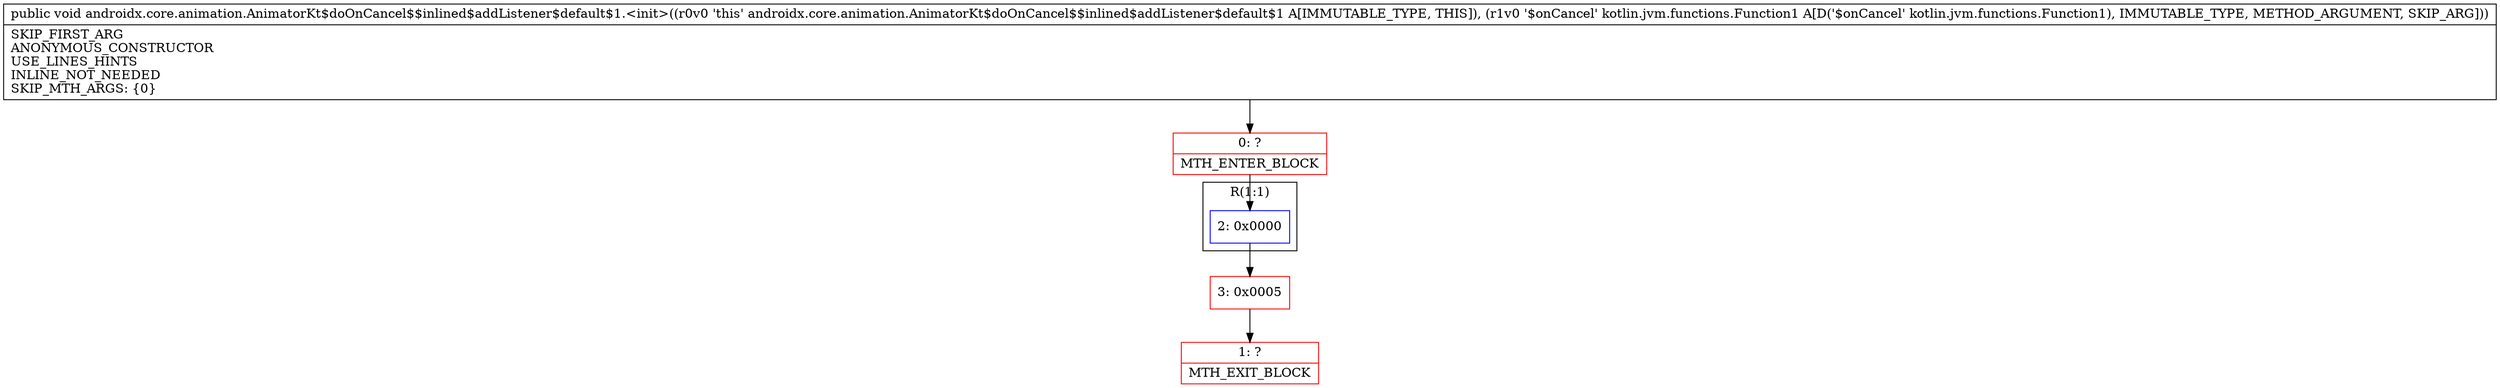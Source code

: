 digraph "CFG forandroidx.core.animation.AnimatorKt$doOnCancel$$inlined$addListener$default$1.\<init\>(Lkotlin\/jvm\/functions\/Function1;)V" {
subgraph cluster_Region_117292621 {
label = "R(1:1)";
node [shape=record,color=blue];
Node_2 [shape=record,label="{2\:\ 0x0000}"];
}
Node_0 [shape=record,color=red,label="{0\:\ ?|MTH_ENTER_BLOCK\l}"];
Node_3 [shape=record,color=red,label="{3\:\ 0x0005}"];
Node_1 [shape=record,color=red,label="{1\:\ ?|MTH_EXIT_BLOCK\l}"];
MethodNode[shape=record,label="{public void androidx.core.animation.AnimatorKt$doOnCancel$$inlined$addListener$default$1.\<init\>((r0v0 'this' androidx.core.animation.AnimatorKt$doOnCancel$$inlined$addListener$default$1 A[IMMUTABLE_TYPE, THIS]), (r1v0 '$onCancel' kotlin.jvm.functions.Function1 A[D('$onCancel' kotlin.jvm.functions.Function1), IMMUTABLE_TYPE, METHOD_ARGUMENT, SKIP_ARG]))  | SKIP_FIRST_ARG\lANONYMOUS_CONSTRUCTOR\lUSE_LINES_HINTS\lINLINE_NOT_NEEDED\lSKIP_MTH_ARGS: \{0\}\l}"];
MethodNode -> Node_0;Node_2 -> Node_3;
Node_0 -> Node_2;
Node_3 -> Node_1;
}

